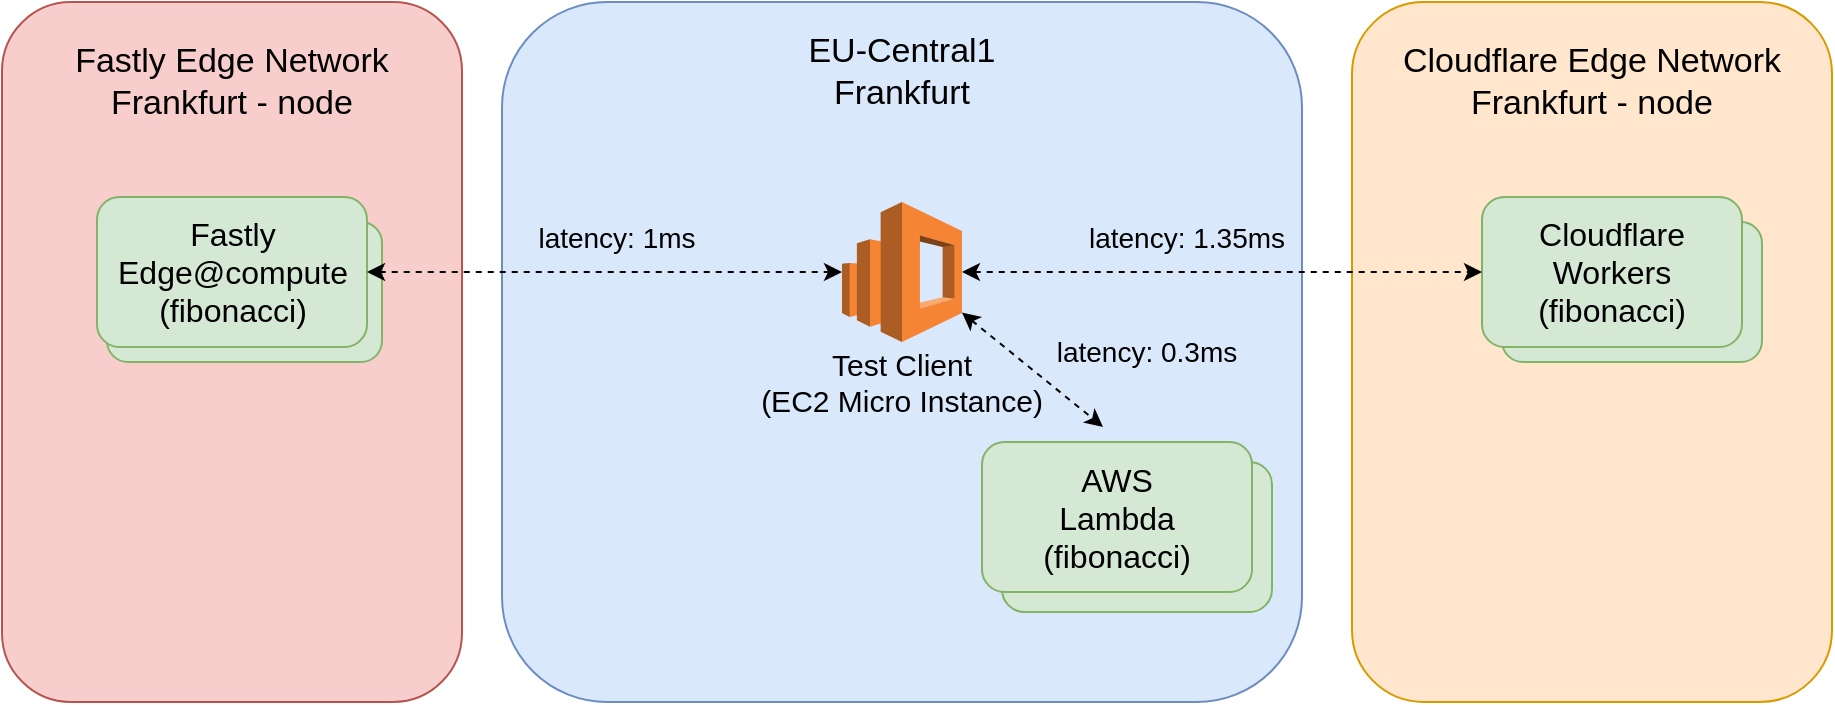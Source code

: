 <mxfile version="21.3.8" type="device">
  <diagram name="Page-1" id="hPfY4dop0_LPMBCIOJQx">
    <mxGraphModel dx="1026" dy="617" grid="1" gridSize="10" guides="1" tooltips="1" connect="1" arrows="1" fold="1" page="1" pageScale="1" pageWidth="1169" pageHeight="827" math="0" shadow="0">
      <root>
        <mxCell id="0" />
        <mxCell id="1" parent="0" />
        <mxCell id="6vLs-y68xUJvWM5nO9pi-5" value="" style="rounded=1;whiteSpace=wrap;html=1;fillColor=#f8cecc;strokeColor=#b85450;" parent="1" vertex="1">
          <mxGeometry x="50" y="140" width="230" height="350" as="geometry" />
        </mxCell>
        <mxCell id="v4fG6F1mt2TPDn5dDknd-9" value="" style="rounded=1;whiteSpace=wrap;html=1;fillColor=#d5e8d4;strokeColor=#82b366;" vertex="1" parent="1">
          <mxGeometry x="102.5" y="250" width="137.5" height="70" as="geometry" />
        </mxCell>
        <mxCell id="6vLs-y68xUJvWM5nO9pi-8" value="" style="rounded=1;whiteSpace=wrap;html=1;fillColor=#ffe6cc;strokeColor=#d79b00;" parent="1" vertex="1">
          <mxGeometry x="725" y="140" width="240" height="350" as="geometry" />
        </mxCell>
        <mxCell id="v4fG6F1mt2TPDn5dDknd-8" value="" style="rounded=1;whiteSpace=wrap;html=1;fillColor=#d5e8d4;strokeColor=#82b366;" vertex="1" parent="1">
          <mxGeometry x="800" y="250" width="130" height="70" as="geometry" />
        </mxCell>
        <mxCell id="6vLs-y68xUJvWM5nO9pi-2" value="" style="rounded=1;whiteSpace=wrap;html=1;fillColor=#dae8fc;strokeColor=#6c8ebf;" parent="1" vertex="1">
          <mxGeometry x="300" y="140" width="400" height="350" as="geometry" />
        </mxCell>
        <mxCell id="v4fG6F1mt2TPDn5dDknd-7" value="" style="rounded=1;whiteSpace=wrap;html=1;fillColor=#d5e8d4;strokeColor=#82b366;" vertex="1" parent="1">
          <mxGeometry x="550" y="370" width="135" height="75" as="geometry" />
        </mxCell>
        <mxCell id="6vLs-y68xUJvWM5nO9pi-1" value="" style="outlineConnect=0;dashed=0;verticalLabelPosition=bottom;verticalAlign=top;align=center;html=1;shape=mxgraph.aws3.elasticsearch_service;fillColor=#F58534;gradientColor=none;" parent="1" vertex="1">
          <mxGeometry x="470" y="240" width="60" height="70" as="geometry" />
        </mxCell>
        <mxCell id="6vLs-y68xUJvWM5nO9pi-3" value="&lt;font style=&quot;font-size: 15px;&quot;&gt;Test Client &lt;br&gt;(EC2 Micro Instance)&lt;/font&gt;" style="text;html=1;strokeColor=none;fillColor=none;align=center;verticalAlign=middle;whiteSpace=wrap;rounded=0;" parent="1" vertex="1">
          <mxGeometry x="425" y="310" width="150" height="40" as="geometry" />
        </mxCell>
        <mxCell id="6vLs-y68xUJvWM5nO9pi-4" value="&lt;font style=&quot;font-size: 17px;&quot;&gt;EU-Central1&lt;br&gt;Frankfurt&lt;br&gt;&lt;/font&gt;" style="text;html=1;strokeColor=none;fillColor=none;align=center;verticalAlign=middle;whiteSpace=wrap;rounded=0;" parent="1" vertex="1">
          <mxGeometry x="435" y="155" width="130" height="40" as="geometry" />
        </mxCell>
        <mxCell id="6vLs-y68xUJvWM5nO9pi-7" value="&lt;font style=&quot;font-size: 17px;&quot;&gt;Fastly Edge Network&lt;br&gt;Frankfurt - node&lt;br&gt;&lt;/font&gt;" style="text;html=1;strokeColor=none;fillColor=none;align=center;verticalAlign=middle;whiteSpace=wrap;rounded=0;" parent="1" vertex="1">
          <mxGeometry x="65" y="155" width="200" height="50" as="geometry" />
        </mxCell>
        <mxCell id="6vLs-y68xUJvWM5nO9pi-9" value="&lt;font style=&quot;font-size: 17px;&quot;&gt;Cloudflare Edge Network&lt;br&gt;Frankfurt - node&lt;br&gt;&lt;/font&gt;" style="text;html=1;strokeColor=none;fillColor=none;align=center;verticalAlign=middle;whiteSpace=wrap;rounded=0;" parent="1" vertex="1">
          <mxGeometry x="745" y="155" width="200" height="50" as="geometry" />
        </mxCell>
        <mxCell id="6vLs-y68xUJvWM5nO9pi-12" value="" style="endArrow=classic;startArrow=classic;html=1;rounded=0;entryX=0.145;entryY=0.145;entryDx=0;entryDy=0;entryPerimeter=0;exitX=1;exitY=0.79;exitDx=0;exitDy=0;exitPerimeter=0;dashed=1;" parent="1" source="6vLs-y68xUJvWM5nO9pi-1" edge="1">
          <mxGeometry width="50" height="50" relative="1" as="geometry">
            <mxPoint x="570" y="310" as="sourcePoint" />
            <mxPoint x="600.505" y="352.44" as="targetPoint" />
          </mxGeometry>
        </mxCell>
        <mxCell id="6vLs-y68xUJvWM5nO9pi-13" value="&lt;font style=&quot;font-size: 16px;&quot;&gt;Fastly Edge@compute&lt;br&gt;(fibonacci)&lt;/font&gt;" style="rounded=1;whiteSpace=wrap;html=1;fillColor=#d5e8d4;strokeColor=#82b366;" parent="1" vertex="1">
          <mxGeometry x="97.5" y="237.5" width="135" height="75" as="geometry" />
        </mxCell>
        <mxCell id="6vLs-y68xUJvWM5nO9pi-14" value="&lt;font style=&quot;font-size: 16px;&quot;&gt;Cloudflare Workers&lt;br&gt;(fibonacci)&lt;/font&gt;" style="rounded=1;whiteSpace=wrap;html=1;fillColor=#d5e8d4;strokeColor=#82b366;" parent="1" vertex="1">
          <mxGeometry x="790" y="237.5" width="130" height="75" as="geometry" />
        </mxCell>
        <mxCell id="6vLs-y68xUJvWM5nO9pi-15" value="" style="endArrow=classic;startArrow=classic;html=1;rounded=0;entryX=0;entryY=0.5;entryDx=0;entryDy=0;entryPerimeter=0;exitX=1;exitY=0.5;exitDx=0;exitDy=0;dashed=1;" parent="1" source="6vLs-y68xUJvWM5nO9pi-13" target="6vLs-y68xUJvWM5nO9pi-1" edge="1">
          <mxGeometry width="50" height="50" relative="1" as="geometry">
            <mxPoint x="220" y="280" as="sourcePoint" />
            <mxPoint x="270" y="230" as="targetPoint" />
          </mxGeometry>
        </mxCell>
        <mxCell id="6vLs-y68xUJvWM5nO9pi-16" value="" style="endArrow=classic;startArrow=classic;html=1;rounded=0;entryX=0;entryY=0.5;entryDx=0;entryDy=0;exitX=1;exitY=0.5;exitDx=0;exitDy=0;exitPerimeter=0;dashed=1;" parent="1" source="6vLs-y68xUJvWM5nO9pi-1" target="6vLs-y68xUJvWM5nO9pi-14" edge="1">
          <mxGeometry width="50" height="50" relative="1" as="geometry">
            <mxPoint x="380" y="408" as="sourcePoint" />
            <mxPoint x="637" y="400" as="targetPoint" />
          </mxGeometry>
        </mxCell>
        <mxCell id="v4fG6F1mt2TPDn5dDknd-4" value="&lt;font style=&quot;font-size: 14px;&quot;&gt;latency: 1ms&lt;/font&gt;" style="text;html=1;strokeColor=none;fillColor=none;align=center;verticalAlign=middle;whiteSpace=wrap;rounded=0;" vertex="1" parent="1">
          <mxGeometry x="300" y="237.5" width="115" height="40" as="geometry" />
        </mxCell>
        <mxCell id="v4fG6F1mt2TPDn5dDknd-5" value="&lt;font style=&quot;font-size: 14px;&quot;&gt;latency: 1.35ms&lt;/font&gt;" style="text;html=1;strokeColor=none;fillColor=none;align=center;verticalAlign=middle;whiteSpace=wrap;rounded=0;" vertex="1" parent="1">
          <mxGeometry x="585" y="237.5" width="115" height="40" as="geometry" />
        </mxCell>
        <mxCell id="v4fG6F1mt2TPDn5dDknd-6" value="&lt;font style=&quot;font-size: 14px;&quot;&gt;latency: 0.3ms&lt;/font&gt;" style="text;html=1;strokeColor=none;fillColor=none;align=center;verticalAlign=middle;whiteSpace=wrap;rounded=0;" vertex="1" parent="1">
          <mxGeometry x="565" y="295" width="115" height="40" as="geometry" />
        </mxCell>
        <mxCell id="v4fG6F1mt2TPDn5dDknd-1" value="&lt;font style=&quot;font-size: 16px;&quot;&gt;AWS&lt;br&gt;Lambda&lt;br&gt;(fibonacci)&lt;/font&gt;" style="rounded=1;whiteSpace=wrap;html=1;fillColor=#d5e8d4;strokeColor=#82b366;" vertex="1" parent="1">
          <mxGeometry x="540" y="360" width="135" height="75" as="geometry" />
        </mxCell>
      </root>
    </mxGraphModel>
  </diagram>
</mxfile>
